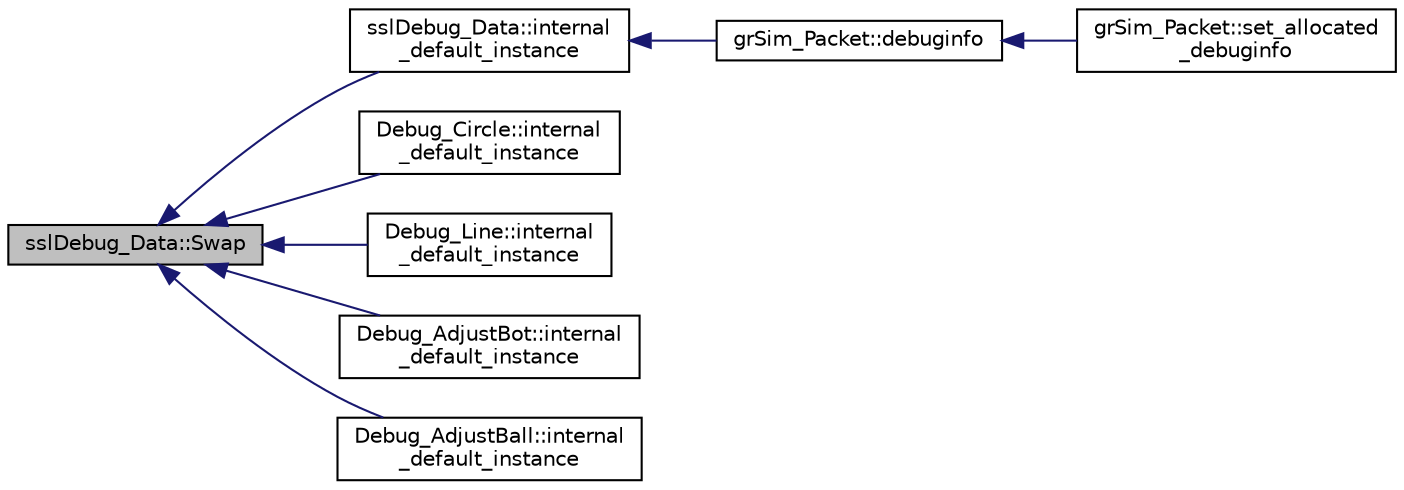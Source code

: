 digraph "sslDebug_Data::Swap"
{
 // INTERACTIVE_SVG=YES
  edge [fontname="Helvetica",fontsize="10",labelfontname="Helvetica",labelfontsize="10"];
  node [fontname="Helvetica",fontsize="10",shape=record];
  rankdir="LR";
  Node1 [label="sslDebug_Data::Swap",height=0.2,width=0.4,color="black", fillcolor="grey75", style="filled", fontcolor="black"];
  Node1 -> Node2 [dir="back",color="midnightblue",fontsize="10",style="solid",fontname="Helvetica"];
  Node2 [label="sslDebug_Data::internal\l_default_instance",height=0.2,width=0.4,color="black", fillcolor="white", style="filled",URL="$d4/d17/classssl_debug___data.html#a6c228149dad67debe9f7bb7ff372e455"];
  Node2 -> Node3 [dir="back",color="midnightblue",fontsize="10",style="solid",fontname="Helvetica"];
  Node3 [label="grSim_Packet::debuginfo",height=0.2,width=0.4,color="black", fillcolor="white", style="filled",URL="$d3/db5/classgr_sim___packet.html#ae412290f0890a769e706652e59432fbc"];
  Node3 -> Node4 [dir="back",color="midnightblue",fontsize="10",style="solid",fontname="Helvetica"];
  Node4 [label="grSim_Packet::set_allocated\l_debuginfo",height=0.2,width=0.4,color="black", fillcolor="white", style="filled",URL="$d3/db5/classgr_sim___packet.html#ac6acdbc8e80eeee5adff379f4b2655c4"];
  Node1 -> Node5 [dir="back",color="midnightblue",fontsize="10",style="solid",fontname="Helvetica"];
  Node5 [label="Debug_Circle::internal\l_default_instance",height=0.2,width=0.4,color="black", fillcolor="white", style="filled",URL="$d0/d75/class_debug___circle.html#a16eb123efff063ef06648675a29140cd"];
  Node1 -> Node6 [dir="back",color="midnightblue",fontsize="10",style="solid",fontname="Helvetica"];
  Node6 [label="Debug_Line::internal\l_default_instance",height=0.2,width=0.4,color="black", fillcolor="white", style="filled",URL="$d0/d2a/class_debug___line.html#af0f7d920c2307f8cabfe08cdfe75ab8d"];
  Node1 -> Node7 [dir="back",color="midnightblue",fontsize="10",style="solid",fontname="Helvetica"];
  Node7 [label="Debug_AdjustBot::internal\l_default_instance",height=0.2,width=0.4,color="black", fillcolor="white", style="filled",URL="$de/dd5/class_debug___adjust_bot.html#a2edc3b7dd434c550b2fceb428f1bddf2"];
  Node1 -> Node8 [dir="back",color="midnightblue",fontsize="10",style="solid",fontname="Helvetica"];
  Node8 [label="Debug_AdjustBall::internal\l_default_instance",height=0.2,width=0.4,color="black", fillcolor="white", style="filled",URL="$d9/d50/class_debug___adjust_ball.html#a52716443550b2588b0dff0063b4b4b97"];
}
